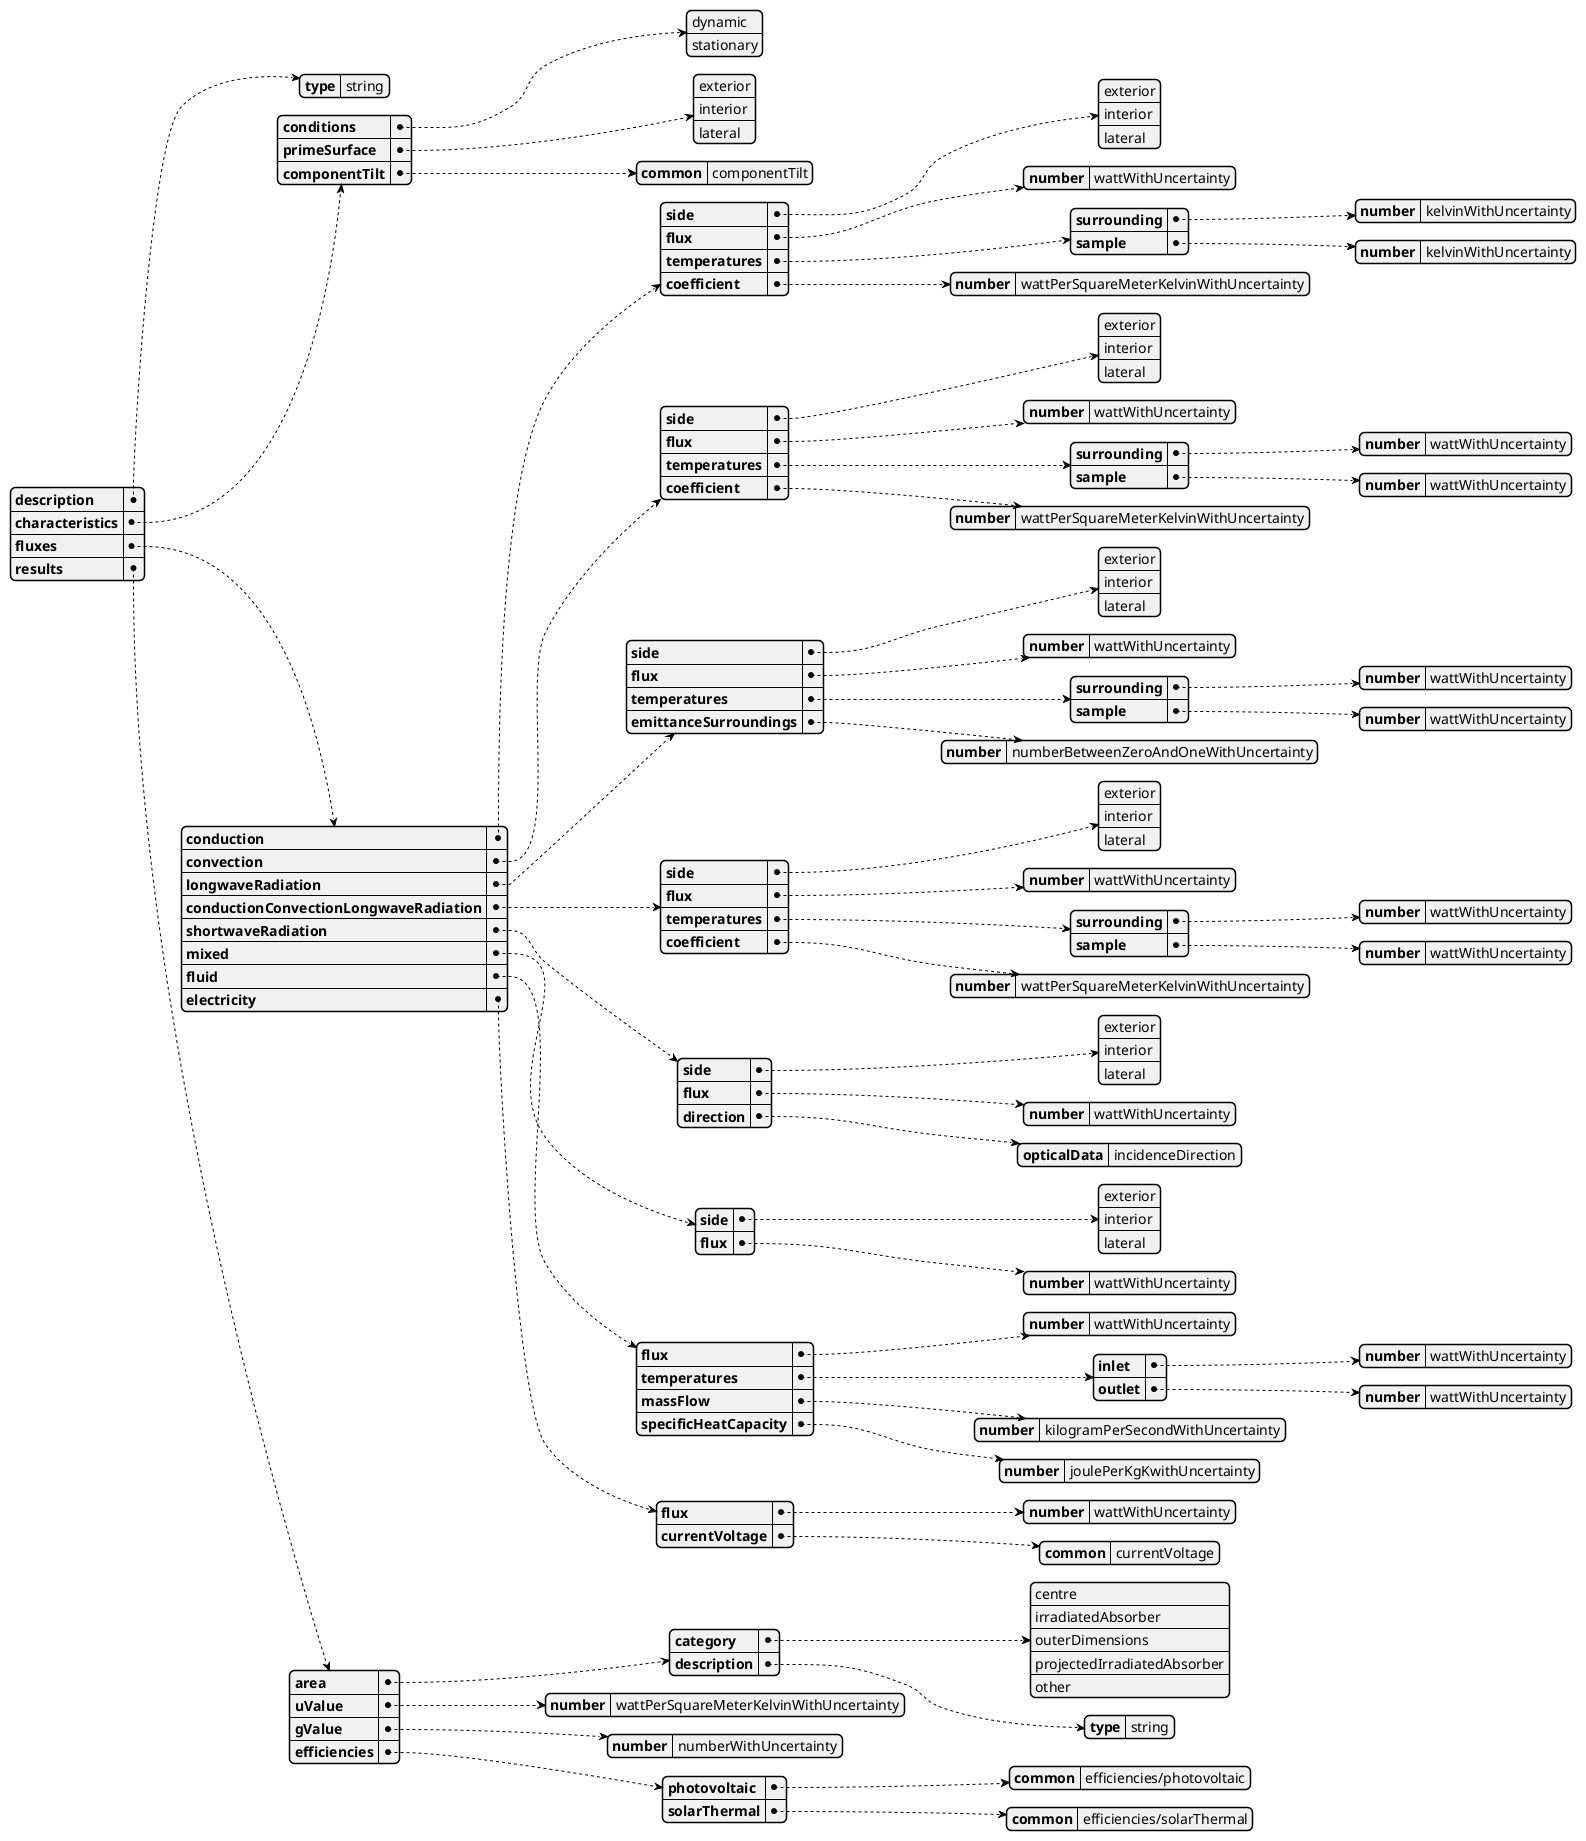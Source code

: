 @startjson calorimetricDataSchema
{
  "description": {
    "type": "string"
  }
  ,
  "characteristics": {
    "conditions":  ["dynamic", "stationary"]
    ,
    "primeSurface": ["exterior", "interior", "lateral"],
    "componentTilt": {
      "common": "componentTilt"
    }
  }
  ,
  "fluxes": {
    "conduction":
    {
      "side":  ["exterior", "interior", "lateral"]
      ,
      "flux": {
        "number": "wattWithUncertainty"
      }
      ,
      "temperatures": {
        "surrounding": {
          "number": "kelvinWithUncertainty"
        }
        ,
        "sample": {
          "number": "kelvinWithUncertainty"
        }
      }
      ,
      "coefficient": {
        "number": "wattPerSquareMeterKelvinWithUncertainty"
      }
    }
    ,
    "convection":
    {
      "side":  ["exterior", "interior", "lateral"]
      ,
      "flux": {
        "number": "wattWithUncertainty"
      }
      ,
      "temperatures": {
        "surrounding": {
          "number": "wattWithUncertainty"
        }
        ,
        "sample": {
          "number": "wattWithUncertainty"
        }
      }
      ,
      "coefficient": {
        "number": "wattPerSquareMeterKelvinWithUncertainty"
      }
    }
    ,
    "longwaveRadiation":
    {
      "side":  ["exterior", "interior", "lateral"]
      ,
      "flux": {
        "number": "wattWithUncertainty"
      }
      ,
      "temperatures": {
        "surrounding": {
          "number": "wattWithUncertainty"
        }
        ,
        "sample": {
          "number": "wattWithUncertainty"
        }
      }
      ,
      "emittanceSurroundings": {
        "number": "numberBetweenZeroAndOneWithUncertainty"
      }
    }
    ,
    "conductionConvectionLongwaveRadiation":
    {
      "side":  ["exterior", "interior", "lateral"]
      ,
      "flux": {
        "number": "wattWithUncertainty"
      }
      ,
      "temperatures": {
        "surrounding": {
          "number": "wattWithUncertainty"
        }
        ,
        "sample": {
          "number": "wattWithUncertainty"
        }
      }
      ,
      "coefficient": {
        "number": "wattPerSquareMeterKelvinWithUncertainty"
      }
    }
    ,
    "shortwaveRadiation":
    {
      "side":  ["exterior", "interior", "lateral"]
      ,
      "flux": {
        "number": "wattWithUncertainty"
      }
      ,
      "direction": {
        "opticalData": "incidenceDirection"
      }
    }
    ,
    "mixed":
    {
      "side":  ["exterior", "interior", "lateral"]
      ,
      "flux": {
        "number": "wattWithUncertainty"
      }
    }
    ,
    "fluid":
    {
      "flux": {
        "number": "wattWithUncertainty"
      }
      ,
      "temperatures": {
        "inlet": {
          "number": "wattWithUncertainty"
        }
        ,
        "outlet": {
          "number": "wattWithUncertainty"
        }
      }
      ,
      "massFlow": {
        "number": "kilogramPerSecondWithUncertainty"
      }
      ,
      "specificHeatCapacity": {
        "number": "joulePerKgKwithUncertainty"
      }
    }
    ,
    "electricity":
    {
      "flux": {
        "number": "wattWithUncertainty"
      }
      ,
      "currentVoltage": {
        "common": "currentVoltage"
      }

    }
  }
  ,
  "results":
  {
    "area": {
      "category":  [
      "centre",
      "irradiatedAbsorber",
      "outerDimensions",
      "projectedIrradiatedAbsorber",
      "other"
      ]
      ,
      "description": {
        "type": "string"
      }
    }
    ,
    "uValue": {
      "number": "wattPerSquareMeterKelvinWithUncertainty"
    }
    ,
    "gValue": {
      "number": "numberWithUncertainty"
    }
    ,
    "efficiencies": {
      "photovoltaic": {
        "common": "efficiencies/photovoltaic"
      }
      ,
      "solarThermal": {
        "common": "efficiencies/solarThermal"
      }
    }
  }
}
@endjson
